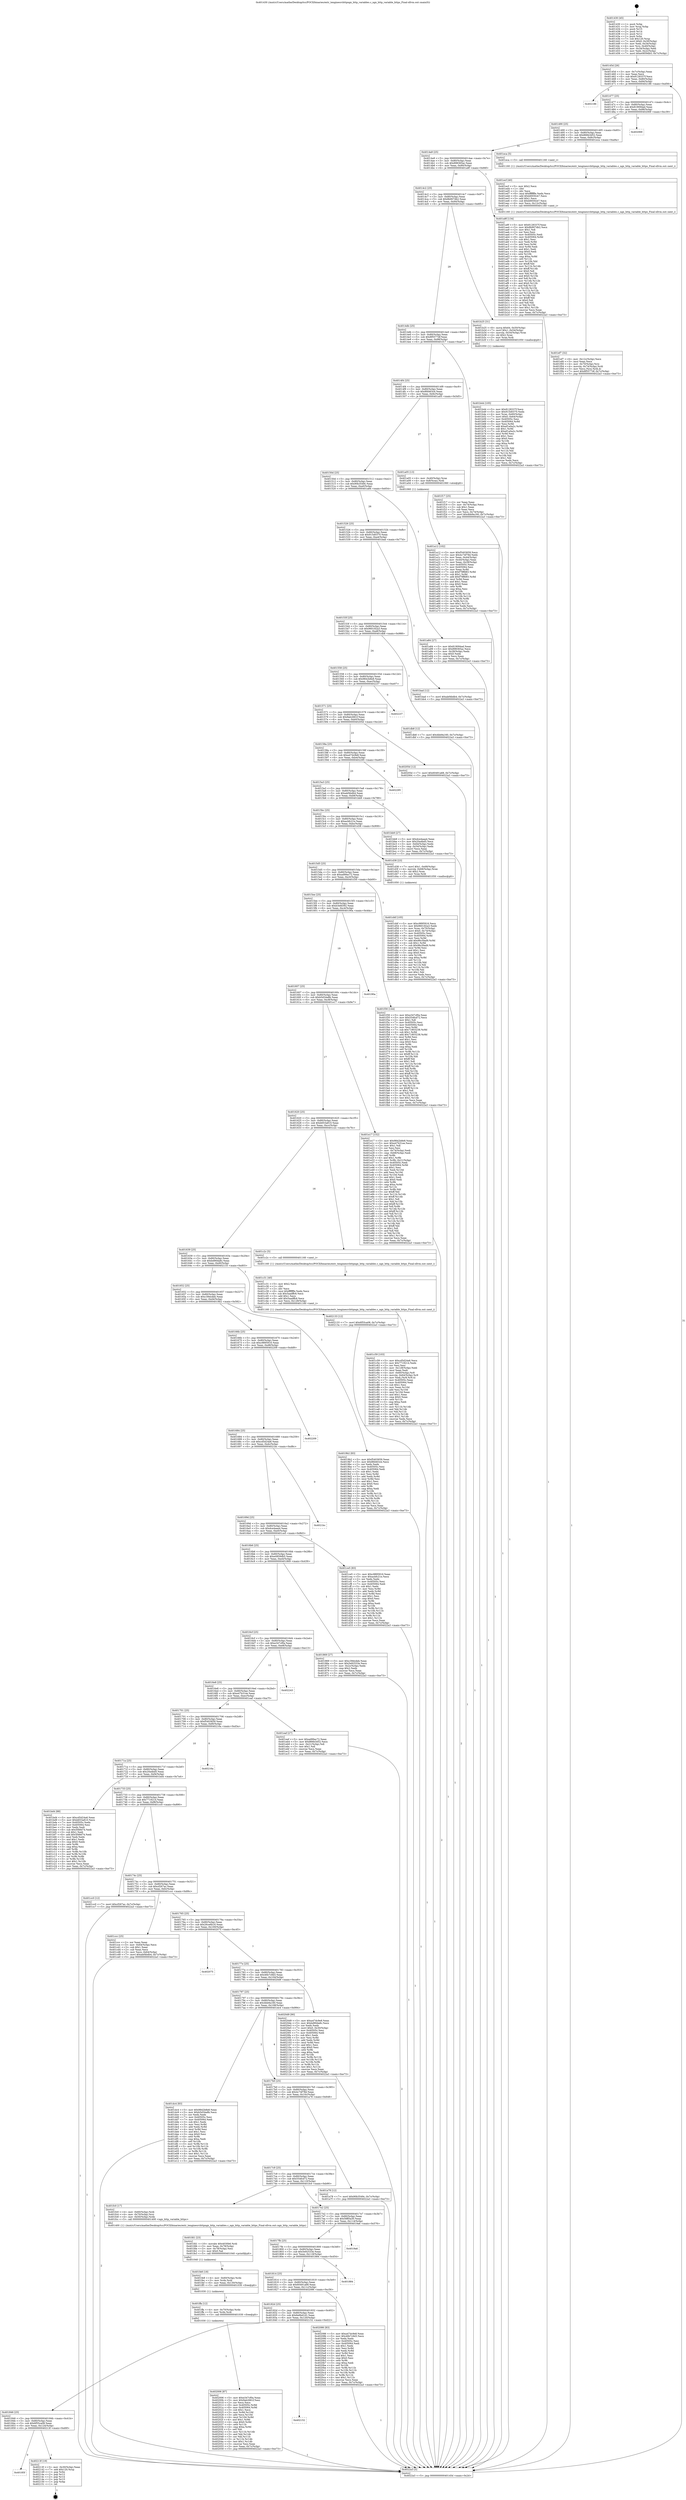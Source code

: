 digraph "0x401430" {
  label = "0x401430 (/mnt/c/Users/mathe/Desktop/tcc/POCII/binaries/extr_tenginesrchttpngx_http_variables.c_ngx_http_variable_https_Final-ollvm.out::main(0))"
  labelloc = "t"
  node[shape=record]

  Entry [label="",width=0.3,height=0.3,shape=circle,fillcolor=black,style=filled]
  "0x40145d" [label="{
     0x40145d [26]\l
     | [instrs]\l
     &nbsp;&nbsp;0x40145d \<+3\>: mov -0x7c(%rbp),%eax\l
     &nbsp;&nbsp;0x401460 \<+2\>: mov %eax,%ecx\l
     &nbsp;&nbsp;0x401462 \<+6\>: sub $0x8128337f,%ecx\l
     &nbsp;&nbsp;0x401468 \<+3\>: mov %eax,-0x80(%rbp)\l
     &nbsp;&nbsp;0x40146b \<+6\>: mov %ecx,-0x84(%rbp)\l
     &nbsp;&nbsp;0x401471 \<+6\>: je 0000000000402186 \<main+0xd56\>\l
  }"]
  "0x402186" [label="{
     0x402186\l
  }", style=dashed]
  "0x401477" [label="{
     0x401477 [25]\l
     | [instrs]\l
     &nbsp;&nbsp;0x401477 \<+5\>: jmp 000000000040147c \<main+0x4c\>\l
     &nbsp;&nbsp;0x40147c \<+3\>: mov -0x80(%rbp),%eax\l
     &nbsp;&nbsp;0x40147f \<+5\>: sub $0x819094ad,%eax\l
     &nbsp;&nbsp;0x401484 \<+6\>: mov %eax,-0x88(%rbp)\l
     &nbsp;&nbsp;0x40148a \<+6\>: je 0000000000402069 \<main+0xc39\>\l
  }"]
  Exit [label="",width=0.3,height=0.3,shape=circle,fillcolor=black,style=filled,peripheries=2]
  "0x402069" [label="{
     0x402069\l
  }", style=dashed]
  "0x401490" [label="{
     0x401490 [25]\l
     | [instrs]\l
     &nbsp;&nbsp;0x401490 \<+5\>: jmp 0000000000401495 \<main+0x65\>\l
     &nbsp;&nbsp;0x401495 \<+3\>: mov -0x80(%rbp),%eax\l
     &nbsp;&nbsp;0x401498 \<+5\>: sub $0x866b3d52,%eax\l
     &nbsp;&nbsp;0x40149d \<+6\>: mov %eax,-0x8c(%rbp)\l
     &nbsp;&nbsp;0x4014a3 \<+6\>: je 0000000000401eca \<main+0xa9a\>\l
  }"]
  "0x40185f" [label="{
     0x40185f\l
  }", style=dashed]
  "0x401eca" [label="{
     0x401eca [5]\l
     | [instrs]\l
     &nbsp;&nbsp;0x401eca \<+5\>: call 0000000000401160 \<next_i\>\l
     | [calls]\l
     &nbsp;&nbsp;0x401160 \{1\} (/mnt/c/Users/mathe/Desktop/tcc/POCII/binaries/extr_tenginesrchttpngx_http_variables.c_ngx_http_variable_https_Final-ollvm.out::next_i)\l
  }"]
  "0x4014a9" [label="{
     0x4014a9 [25]\l
     | [instrs]\l
     &nbsp;&nbsp;0x4014a9 \<+5\>: jmp 00000000004014ae \<main+0x7e\>\l
     &nbsp;&nbsp;0x4014ae \<+3\>: mov -0x80(%rbp),%eax\l
     &nbsp;&nbsp;0x4014b1 \<+5\>: sub $0x898365ac,%eax\l
     &nbsp;&nbsp;0x4014b6 \<+6\>: mov %eax,-0x90(%rbp)\l
     &nbsp;&nbsp;0x4014bc \<+6\>: je 0000000000401a9f \<main+0x66f\>\l
  }"]
  "0x40213f" [label="{
     0x40213f [19]\l
     | [instrs]\l
     &nbsp;&nbsp;0x40213f \<+3\>: mov -0x30(%rbp),%eax\l
     &nbsp;&nbsp;0x402142 \<+7\>: add $0x120,%rsp\l
     &nbsp;&nbsp;0x402149 \<+1\>: pop %rbx\l
     &nbsp;&nbsp;0x40214a \<+2\>: pop %r12\l
     &nbsp;&nbsp;0x40214c \<+2\>: pop %r14\l
     &nbsp;&nbsp;0x40214e \<+2\>: pop %r15\l
     &nbsp;&nbsp;0x402150 \<+1\>: pop %rbp\l
     &nbsp;&nbsp;0x402151 \<+1\>: ret\l
  }"]
  "0x401a9f" [label="{
     0x401a9f [134]\l
     | [instrs]\l
     &nbsp;&nbsp;0x401a9f \<+5\>: mov $0x8128337f,%eax\l
     &nbsp;&nbsp;0x401aa4 \<+5\>: mov $0x8b907db2,%ecx\l
     &nbsp;&nbsp;0x401aa9 \<+2\>: mov $0x1,%dl\l
     &nbsp;&nbsp;0x401aab \<+2\>: xor %esi,%esi\l
     &nbsp;&nbsp;0x401aad \<+7\>: mov 0x40505c,%edi\l
     &nbsp;&nbsp;0x401ab4 \<+8\>: mov 0x405064,%r8d\l
     &nbsp;&nbsp;0x401abc \<+3\>: sub $0x1,%esi\l
     &nbsp;&nbsp;0x401abf \<+3\>: mov %edi,%r9d\l
     &nbsp;&nbsp;0x401ac2 \<+3\>: add %esi,%r9d\l
     &nbsp;&nbsp;0x401ac5 \<+4\>: imul %r9d,%edi\l
     &nbsp;&nbsp;0x401ac9 \<+3\>: and $0x1,%edi\l
     &nbsp;&nbsp;0x401acc \<+3\>: cmp $0x0,%edi\l
     &nbsp;&nbsp;0x401acf \<+4\>: sete %r10b\l
     &nbsp;&nbsp;0x401ad3 \<+4\>: cmp $0xa,%r8d\l
     &nbsp;&nbsp;0x401ad7 \<+4\>: setl %r11b\l
     &nbsp;&nbsp;0x401adb \<+3\>: mov %r10b,%bl\l
     &nbsp;&nbsp;0x401ade \<+3\>: xor $0xff,%bl\l
     &nbsp;&nbsp;0x401ae1 \<+3\>: mov %r11b,%r14b\l
     &nbsp;&nbsp;0x401ae4 \<+4\>: xor $0xff,%r14b\l
     &nbsp;&nbsp;0x401ae8 \<+3\>: xor $0x0,%dl\l
     &nbsp;&nbsp;0x401aeb \<+3\>: mov %bl,%r15b\l
     &nbsp;&nbsp;0x401aee \<+4\>: and $0x0,%r15b\l
     &nbsp;&nbsp;0x401af2 \<+3\>: and %dl,%r10b\l
     &nbsp;&nbsp;0x401af5 \<+3\>: mov %r14b,%r12b\l
     &nbsp;&nbsp;0x401af8 \<+4\>: and $0x0,%r12b\l
     &nbsp;&nbsp;0x401afc \<+3\>: and %dl,%r11b\l
     &nbsp;&nbsp;0x401aff \<+3\>: or %r10b,%r15b\l
     &nbsp;&nbsp;0x401b02 \<+3\>: or %r11b,%r12b\l
     &nbsp;&nbsp;0x401b05 \<+3\>: xor %r12b,%r15b\l
     &nbsp;&nbsp;0x401b08 \<+3\>: or %r14b,%bl\l
     &nbsp;&nbsp;0x401b0b \<+3\>: xor $0xff,%bl\l
     &nbsp;&nbsp;0x401b0e \<+3\>: or $0x0,%dl\l
     &nbsp;&nbsp;0x401b11 \<+2\>: and %dl,%bl\l
     &nbsp;&nbsp;0x401b13 \<+3\>: or %bl,%r15b\l
     &nbsp;&nbsp;0x401b16 \<+4\>: test $0x1,%r15b\l
     &nbsp;&nbsp;0x401b1a \<+3\>: cmovne %ecx,%eax\l
     &nbsp;&nbsp;0x401b1d \<+3\>: mov %eax,-0x7c(%rbp)\l
     &nbsp;&nbsp;0x401b20 \<+5\>: jmp 00000000004022a3 \<main+0xe73\>\l
  }"]
  "0x4014c2" [label="{
     0x4014c2 [25]\l
     | [instrs]\l
     &nbsp;&nbsp;0x4014c2 \<+5\>: jmp 00000000004014c7 \<main+0x97\>\l
     &nbsp;&nbsp;0x4014c7 \<+3\>: mov -0x80(%rbp),%eax\l
     &nbsp;&nbsp;0x4014ca \<+5\>: sub $0x8b907db2,%eax\l
     &nbsp;&nbsp;0x4014cf \<+6\>: mov %eax,-0x94(%rbp)\l
     &nbsp;&nbsp;0x4014d5 \<+6\>: je 0000000000401b25 \<main+0x6f5\>\l
  }"]
  "0x401846" [label="{
     0x401846 [25]\l
     | [instrs]\l
     &nbsp;&nbsp;0x401846 \<+5\>: jmp 000000000040184b \<main+0x41b\>\l
     &nbsp;&nbsp;0x40184b \<+3\>: mov -0x80(%rbp),%eax\l
     &nbsp;&nbsp;0x40184e \<+5\>: sub $0x6f55ca08,%eax\l
     &nbsp;&nbsp;0x401853 \<+6\>: mov %eax,-0x124(%rbp)\l
     &nbsp;&nbsp;0x401859 \<+6\>: je 000000000040213f \<main+0xd0f\>\l
  }"]
  "0x401b25" [label="{
     0x401b25 [31]\l
     | [instrs]\l
     &nbsp;&nbsp;0x401b25 \<+8\>: movq $0x64,-0x50(%rbp)\l
     &nbsp;&nbsp;0x401b2d \<+7\>: movl $0x1,-0x54(%rbp)\l
     &nbsp;&nbsp;0x401b34 \<+4\>: movslq -0x54(%rbp),%rax\l
     &nbsp;&nbsp;0x401b38 \<+4\>: shl $0x2,%rax\l
     &nbsp;&nbsp;0x401b3c \<+3\>: mov %rax,%rdi\l
     &nbsp;&nbsp;0x401b3f \<+5\>: call 0000000000401050 \<malloc@plt\>\l
     | [calls]\l
     &nbsp;&nbsp;0x401050 \{1\} (unknown)\l
  }"]
  "0x4014db" [label="{
     0x4014db [25]\l
     | [instrs]\l
     &nbsp;&nbsp;0x4014db \<+5\>: jmp 00000000004014e0 \<main+0xb0\>\l
     &nbsp;&nbsp;0x4014e0 \<+3\>: mov -0x80(%rbp),%eax\l
     &nbsp;&nbsp;0x4014e3 \<+5\>: sub $0x8f5577df,%eax\l
     &nbsp;&nbsp;0x4014e8 \<+6\>: mov %eax,-0x98(%rbp)\l
     &nbsp;&nbsp;0x4014ee \<+6\>: je 0000000000401f17 \<main+0xae7\>\l
  }"]
  "0x402152" [label="{
     0x402152\l
  }", style=dashed]
  "0x401f17" [label="{
     0x401f17 [25]\l
     | [instrs]\l
     &nbsp;&nbsp;0x401f17 \<+2\>: xor %eax,%eax\l
     &nbsp;&nbsp;0x401f19 \<+3\>: mov -0x74(%rbp),%ecx\l
     &nbsp;&nbsp;0x401f1c \<+3\>: sub $0x1,%eax\l
     &nbsp;&nbsp;0x401f1f \<+2\>: sub %eax,%ecx\l
     &nbsp;&nbsp;0x401f21 \<+3\>: mov %ecx,-0x74(%rbp)\l
     &nbsp;&nbsp;0x401f24 \<+7\>: movl $0x4bb9a160,-0x7c(%rbp)\l
     &nbsp;&nbsp;0x401f2b \<+5\>: jmp 00000000004022a3 \<main+0xe73\>\l
  }"]
  "0x4014f4" [label="{
     0x4014f4 [25]\l
     | [instrs]\l
     &nbsp;&nbsp;0x4014f4 \<+5\>: jmp 00000000004014f9 \<main+0xc9\>\l
     &nbsp;&nbsp;0x4014f9 \<+3\>: mov -0x80(%rbp),%eax\l
     &nbsp;&nbsp;0x4014fc \<+5\>: sub $0x8fd463cb,%eax\l
     &nbsp;&nbsp;0x401501 \<+6\>: mov %eax,-0x9c(%rbp)\l
     &nbsp;&nbsp;0x401507 \<+6\>: je 0000000000401a05 \<main+0x5d5\>\l
  }"]
  "0x40182d" [label="{
     0x40182d [25]\l
     | [instrs]\l
     &nbsp;&nbsp;0x40182d \<+5\>: jmp 0000000000401832 \<main+0x402\>\l
     &nbsp;&nbsp;0x401832 \<+3\>: mov -0x80(%rbp),%eax\l
     &nbsp;&nbsp;0x401835 \<+5\>: sub $0x6e6bd1d1,%eax\l
     &nbsp;&nbsp;0x40183a \<+6\>: mov %eax,-0x120(%rbp)\l
     &nbsp;&nbsp;0x401840 \<+6\>: je 0000000000402152 \<main+0xd22\>\l
  }"]
  "0x401a05" [label="{
     0x401a05 [13]\l
     | [instrs]\l
     &nbsp;&nbsp;0x401a05 \<+4\>: mov -0x40(%rbp),%rax\l
     &nbsp;&nbsp;0x401a09 \<+4\>: mov 0x8(%rax),%rdi\l
     &nbsp;&nbsp;0x401a0d \<+5\>: call 0000000000401060 \<atoi@plt\>\l
     | [calls]\l
     &nbsp;&nbsp;0x401060 \{1\} (unknown)\l
  }"]
  "0x40150d" [label="{
     0x40150d [25]\l
     | [instrs]\l
     &nbsp;&nbsp;0x40150d \<+5\>: jmp 0000000000401512 \<main+0xe2\>\l
     &nbsp;&nbsp;0x401512 \<+3\>: mov -0x80(%rbp),%eax\l
     &nbsp;&nbsp;0x401515 \<+5\>: sub $0x90b3549c,%eax\l
     &nbsp;&nbsp;0x40151a \<+6\>: mov %eax,-0xa0(%rbp)\l
     &nbsp;&nbsp;0x401520 \<+6\>: je 0000000000401a84 \<main+0x654\>\l
  }"]
  "0x402086" [label="{
     0x402086 [83]\l
     | [instrs]\l
     &nbsp;&nbsp;0x402086 \<+5\>: mov $0xa47dc9e8,%eax\l
     &nbsp;&nbsp;0x40208b \<+5\>: mov $0x46b7c9d3,%ecx\l
     &nbsp;&nbsp;0x402090 \<+2\>: xor %edx,%edx\l
     &nbsp;&nbsp;0x402092 \<+7\>: mov 0x40505c,%esi\l
     &nbsp;&nbsp;0x402099 \<+7\>: mov 0x405064,%edi\l
     &nbsp;&nbsp;0x4020a0 \<+3\>: sub $0x1,%edx\l
     &nbsp;&nbsp;0x4020a3 \<+3\>: mov %esi,%r8d\l
     &nbsp;&nbsp;0x4020a6 \<+3\>: add %edx,%r8d\l
     &nbsp;&nbsp;0x4020a9 \<+4\>: imul %r8d,%esi\l
     &nbsp;&nbsp;0x4020ad \<+3\>: and $0x1,%esi\l
     &nbsp;&nbsp;0x4020b0 \<+3\>: cmp $0x0,%esi\l
     &nbsp;&nbsp;0x4020b3 \<+4\>: sete %r9b\l
     &nbsp;&nbsp;0x4020b7 \<+3\>: cmp $0xa,%edi\l
     &nbsp;&nbsp;0x4020ba \<+4\>: setl %r10b\l
     &nbsp;&nbsp;0x4020be \<+3\>: mov %r9b,%r11b\l
     &nbsp;&nbsp;0x4020c1 \<+3\>: and %r10b,%r11b\l
     &nbsp;&nbsp;0x4020c4 \<+3\>: xor %r10b,%r9b\l
     &nbsp;&nbsp;0x4020c7 \<+3\>: or %r9b,%r11b\l
     &nbsp;&nbsp;0x4020ca \<+4\>: test $0x1,%r11b\l
     &nbsp;&nbsp;0x4020ce \<+3\>: cmovne %ecx,%eax\l
     &nbsp;&nbsp;0x4020d1 \<+3\>: mov %eax,-0x7c(%rbp)\l
     &nbsp;&nbsp;0x4020d4 \<+5\>: jmp 00000000004022a3 \<main+0xe73\>\l
  }"]
  "0x401a84" [label="{
     0x401a84 [27]\l
     | [instrs]\l
     &nbsp;&nbsp;0x401a84 \<+5\>: mov $0x819094ad,%eax\l
     &nbsp;&nbsp;0x401a89 \<+5\>: mov $0x898365ac,%ecx\l
     &nbsp;&nbsp;0x401a8e \<+3\>: mov -0x28(%rbp),%edx\l
     &nbsp;&nbsp;0x401a91 \<+3\>: cmp $0x0,%edx\l
     &nbsp;&nbsp;0x401a94 \<+3\>: cmove %ecx,%eax\l
     &nbsp;&nbsp;0x401a97 \<+3\>: mov %eax,-0x7c(%rbp)\l
     &nbsp;&nbsp;0x401a9a \<+5\>: jmp 00000000004022a3 \<main+0xe73\>\l
  }"]
  "0x401526" [label="{
     0x401526 [25]\l
     | [instrs]\l
     &nbsp;&nbsp;0x401526 \<+5\>: jmp 000000000040152b \<main+0xfb\>\l
     &nbsp;&nbsp;0x40152b \<+3\>: mov -0x80(%rbp),%eax\l
     &nbsp;&nbsp;0x40152e \<+5\>: sub $0x915d0370,%eax\l
     &nbsp;&nbsp;0x401533 \<+6\>: mov %eax,-0xa4(%rbp)\l
     &nbsp;&nbsp;0x401539 \<+6\>: je 0000000000401bad \<main+0x77d\>\l
  }"]
  "0x401814" [label="{
     0x401814 [25]\l
     | [instrs]\l
     &nbsp;&nbsp;0x401814 \<+5\>: jmp 0000000000401819 \<main+0x3e9\>\l
     &nbsp;&nbsp;0x401819 \<+3\>: mov -0x80(%rbp),%eax\l
     &nbsp;&nbsp;0x40181c \<+5\>: sub $0x60491a68,%eax\l
     &nbsp;&nbsp;0x401821 \<+6\>: mov %eax,-0x11c(%rbp)\l
     &nbsp;&nbsp;0x401827 \<+6\>: je 0000000000402086 \<main+0xc56\>\l
  }"]
  "0x401bad" [label="{
     0x401bad [12]\l
     | [instrs]\l
     &nbsp;&nbsp;0x401bad \<+7\>: movl $0xabf4bdb4,-0x7c(%rbp)\l
     &nbsp;&nbsp;0x401bb4 \<+5\>: jmp 00000000004022a3 \<main+0xe73\>\l
  }"]
  "0x40153f" [label="{
     0x40153f [25]\l
     | [instrs]\l
     &nbsp;&nbsp;0x40153f \<+5\>: jmp 0000000000401544 \<main+0x114\>\l
     &nbsp;&nbsp;0x401544 \<+3\>: mov -0x80(%rbp),%eax\l
     &nbsp;&nbsp;0x401547 \<+5\>: sub $0x960182a3,%eax\l
     &nbsp;&nbsp;0x40154c \<+6\>: mov %eax,-0xa8(%rbp)\l
     &nbsp;&nbsp;0x401552 \<+6\>: je 0000000000401db8 \<main+0x988\>\l
  }"]
  "0x401884" [label="{
     0x401884\l
  }", style=dashed]
  "0x401db8" [label="{
     0x401db8 [12]\l
     | [instrs]\l
     &nbsp;&nbsp;0x401db8 \<+7\>: movl $0x4bb9a160,-0x7c(%rbp)\l
     &nbsp;&nbsp;0x401dbf \<+5\>: jmp 00000000004022a3 \<main+0xe73\>\l
  }"]
  "0x401558" [label="{
     0x401558 [25]\l
     | [instrs]\l
     &nbsp;&nbsp;0x401558 \<+5\>: jmp 000000000040155d \<main+0x12d\>\l
     &nbsp;&nbsp;0x40155d \<+3\>: mov -0x80(%rbp),%eax\l
     &nbsp;&nbsp;0x401560 \<+5\>: sub $0x9842b8e8,%eax\l
     &nbsp;&nbsp;0x401565 \<+6\>: mov %eax,-0xac(%rbp)\l
     &nbsp;&nbsp;0x40156b \<+6\>: je 0000000000402237 \<main+0xe07\>\l
  }"]
  "0x4017fb" [label="{
     0x4017fb [25]\l
     | [instrs]\l
     &nbsp;&nbsp;0x4017fb \<+5\>: jmp 0000000000401800 \<main+0x3d0\>\l
     &nbsp;&nbsp;0x401800 \<+3\>: mov -0x80(%rbp),%eax\l
     &nbsp;&nbsp;0x401803 \<+5\>: sub $0x5e92533e,%eax\l
     &nbsp;&nbsp;0x401808 \<+6\>: mov %eax,-0x118(%rbp)\l
     &nbsp;&nbsp;0x40180e \<+6\>: je 0000000000401884 \<main+0x454\>\l
  }"]
  "0x402237" [label="{
     0x402237\l
  }", style=dashed]
  "0x401571" [label="{
     0x401571 [25]\l
     | [instrs]\l
     &nbsp;&nbsp;0x401571 \<+5\>: jmp 0000000000401576 \<main+0x146\>\l
     &nbsp;&nbsp;0x401576 \<+3\>: mov -0x80(%rbp),%eax\l
     &nbsp;&nbsp;0x401579 \<+5\>: sub $0x9ab2661f,%eax\l
     &nbsp;&nbsp;0x40157e \<+6\>: mov %eax,-0xb0(%rbp)\l
     &nbsp;&nbsp;0x401584 \<+6\>: je 000000000040205d \<main+0xc2d\>\l
  }"]
  "0x4019a6" [label="{
     0x4019a6\l
  }", style=dashed]
  "0x40205d" [label="{
     0x40205d [12]\l
     | [instrs]\l
     &nbsp;&nbsp;0x40205d \<+7\>: movl $0x60491a68,-0x7c(%rbp)\l
     &nbsp;&nbsp;0x402064 \<+5\>: jmp 00000000004022a3 \<main+0xe73\>\l
  }"]
  "0x40158a" [label="{
     0x40158a [25]\l
     | [instrs]\l
     &nbsp;&nbsp;0x40158a \<+5\>: jmp 000000000040158f \<main+0x15f\>\l
     &nbsp;&nbsp;0x40158f \<+3\>: mov -0x80(%rbp),%eax\l
     &nbsp;&nbsp;0x401592 \<+5\>: sub $0xa47dc9e8,%eax\l
     &nbsp;&nbsp;0x401597 \<+6\>: mov %eax,-0xb4(%rbp)\l
     &nbsp;&nbsp;0x40159d \<+6\>: je 0000000000402295 \<main+0xe65\>\l
  }"]
  "0x402006" [label="{
     0x402006 [87]\l
     | [instrs]\l
     &nbsp;&nbsp;0x402006 \<+5\>: mov $0xe347cf0a,%eax\l
     &nbsp;&nbsp;0x40200b \<+5\>: mov $0x9ab2661f,%esi\l
     &nbsp;&nbsp;0x402010 \<+2\>: xor %ecx,%ecx\l
     &nbsp;&nbsp;0x402012 \<+8\>: mov 0x40505c,%r8d\l
     &nbsp;&nbsp;0x40201a \<+8\>: mov 0x405064,%r9d\l
     &nbsp;&nbsp;0x402022 \<+3\>: sub $0x1,%ecx\l
     &nbsp;&nbsp;0x402025 \<+3\>: mov %r8d,%r10d\l
     &nbsp;&nbsp;0x402028 \<+3\>: add %ecx,%r10d\l
     &nbsp;&nbsp;0x40202b \<+4\>: imul %r10d,%r8d\l
     &nbsp;&nbsp;0x40202f \<+4\>: and $0x1,%r8d\l
     &nbsp;&nbsp;0x402033 \<+4\>: cmp $0x0,%r8d\l
     &nbsp;&nbsp;0x402037 \<+4\>: sete %r11b\l
     &nbsp;&nbsp;0x40203b \<+4\>: cmp $0xa,%r9d\l
     &nbsp;&nbsp;0x40203f \<+3\>: setl %bl\l
     &nbsp;&nbsp;0x402042 \<+3\>: mov %r11b,%r14b\l
     &nbsp;&nbsp;0x402045 \<+3\>: and %bl,%r14b\l
     &nbsp;&nbsp;0x402048 \<+3\>: xor %bl,%r11b\l
     &nbsp;&nbsp;0x40204b \<+3\>: or %r11b,%r14b\l
     &nbsp;&nbsp;0x40204e \<+4\>: test $0x1,%r14b\l
     &nbsp;&nbsp;0x402052 \<+3\>: cmovne %esi,%eax\l
     &nbsp;&nbsp;0x402055 \<+3\>: mov %eax,-0x7c(%rbp)\l
     &nbsp;&nbsp;0x402058 \<+5\>: jmp 00000000004022a3 \<main+0xe73\>\l
  }"]
  "0x402295" [label="{
     0x402295\l
  }", style=dashed]
  "0x4015a3" [label="{
     0x4015a3 [25]\l
     | [instrs]\l
     &nbsp;&nbsp;0x4015a3 \<+5\>: jmp 00000000004015a8 \<main+0x178\>\l
     &nbsp;&nbsp;0x4015a8 \<+3\>: mov -0x80(%rbp),%eax\l
     &nbsp;&nbsp;0x4015ab \<+5\>: sub $0xabf4bdb4,%eax\l
     &nbsp;&nbsp;0x4015b0 \<+6\>: mov %eax,-0xb8(%rbp)\l
     &nbsp;&nbsp;0x4015b6 \<+6\>: je 0000000000401bb9 \<main+0x789\>\l
  }"]
  "0x401ffa" [label="{
     0x401ffa [12]\l
     | [instrs]\l
     &nbsp;&nbsp;0x401ffa \<+4\>: mov -0x70(%rbp),%rdx\l
     &nbsp;&nbsp;0x401ffe \<+3\>: mov %rdx,%rdi\l
     &nbsp;&nbsp;0x402001 \<+5\>: call 0000000000401030 \<free@plt\>\l
     | [calls]\l
     &nbsp;&nbsp;0x401030 \{1\} (unknown)\l
  }"]
  "0x401bb9" [label="{
     0x401bb9 [27]\l
     | [instrs]\l
     &nbsp;&nbsp;0x401bb9 \<+5\>: mov $0xdce4aaa4,%eax\l
     &nbsp;&nbsp;0x401bbe \<+5\>: mov $0x20a4bd5,%ecx\l
     &nbsp;&nbsp;0x401bc3 \<+3\>: mov -0x64(%rbp),%edx\l
     &nbsp;&nbsp;0x401bc6 \<+3\>: cmp -0x54(%rbp),%edx\l
     &nbsp;&nbsp;0x401bc9 \<+3\>: cmovl %ecx,%eax\l
     &nbsp;&nbsp;0x401bcc \<+3\>: mov %eax,-0x7c(%rbp)\l
     &nbsp;&nbsp;0x401bcf \<+5\>: jmp 00000000004022a3 \<main+0xe73\>\l
  }"]
  "0x4015bc" [label="{
     0x4015bc [25]\l
     | [instrs]\l
     &nbsp;&nbsp;0x4015bc \<+5\>: jmp 00000000004015c1 \<main+0x191\>\l
     &nbsp;&nbsp;0x4015c1 \<+3\>: mov -0x80(%rbp),%eax\l
     &nbsp;&nbsp;0x4015c4 \<+5\>: sub $0xacbfc21e,%eax\l
     &nbsp;&nbsp;0x4015c9 \<+6\>: mov %eax,-0xbc(%rbp)\l
     &nbsp;&nbsp;0x4015cf \<+6\>: je 0000000000401d38 \<main+0x908\>\l
  }"]
  "0x401fe8" [label="{
     0x401fe8 [18]\l
     | [instrs]\l
     &nbsp;&nbsp;0x401fe8 \<+4\>: mov -0x60(%rbp),%rdx\l
     &nbsp;&nbsp;0x401fec \<+3\>: mov %rdx,%rdi\l
     &nbsp;&nbsp;0x401fef \<+6\>: mov %eax,-0x130(%rbp)\l
     &nbsp;&nbsp;0x401ff5 \<+5\>: call 0000000000401030 \<free@plt\>\l
     | [calls]\l
     &nbsp;&nbsp;0x401030 \{1\} (unknown)\l
  }"]
  "0x401d38" [label="{
     0x401d38 [23]\l
     | [instrs]\l
     &nbsp;&nbsp;0x401d38 \<+7\>: movl $0x1,-0x68(%rbp)\l
     &nbsp;&nbsp;0x401d3f \<+4\>: movslq -0x68(%rbp),%rax\l
     &nbsp;&nbsp;0x401d43 \<+4\>: shl $0x2,%rax\l
     &nbsp;&nbsp;0x401d47 \<+3\>: mov %rax,%rdi\l
     &nbsp;&nbsp;0x401d4a \<+5\>: call 0000000000401050 \<malloc@plt\>\l
     | [calls]\l
     &nbsp;&nbsp;0x401050 \{1\} (unknown)\l
  }"]
  "0x4015d5" [label="{
     0x4015d5 [25]\l
     | [instrs]\l
     &nbsp;&nbsp;0x4015d5 \<+5\>: jmp 00000000004015da \<main+0x1aa\>\l
     &nbsp;&nbsp;0x4015da \<+3\>: mov -0x80(%rbp),%eax\l
     &nbsp;&nbsp;0x4015dd \<+5\>: sub $0xad99ac72,%eax\l
     &nbsp;&nbsp;0x4015e2 \<+6\>: mov %eax,-0xc0(%rbp)\l
     &nbsp;&nbsp;0x4015e8 \<+6\>: je 0000000000401f30 \<main+0xb00\>\l
  }"]
  "0x401fd1" [label="{
     0x401fd1 [23]\l
     | [instrs]\l
     &nbsp;&nbsp;0x401fd1 \<+10\>: movabs $0x4030b6,%rdi\l
     &nbsp;&nbsp;0x401fdb \<+3\>: mov %eax,-0x78(%rbp)\l
     &nbsp;&nbsp;0x401fde \<+3\>: mov -0x78(%rbp),%esi\l
     &nbsp;&nbsp;0x401fe1 \<+2\>: mov $0x0,%al\l
     &nbsp;&nbsp;0x401fe3 \<+5\>: call 0000000000401040 \<printf@plt\>\l
     | [calls]\l
     &nbsp;&nbsp;0x401040 \{1\} (unknown)\l
  }"]
  "0x401f30" [label="{
     0x401f30 [144]\l
     | [instrs]\l
     &nbsp;&nbsp;0x401f30 \<+5\>: mov $0xe347cf0a,%eax\l
     &nbsp;&nbsp;0x401f35 \<+5\>: mov $0x554fcd72,%ecx\l
     &nbsp;&nbsp;0x401f3a \<+2\>: mov $0x1,%dl\l
     &nbsp;&nbsp;0x401f3c \<+7\>: mov 0x40505c,%esi\l
     &nbsp;&nbsp;0x401f43 \<+7\>: mov 0x405064,%edi\l
     &nbsp;&nbsp;0x401f4a \<+3\>: mov %esi,%r8d\l
     &nbsp;&nbsp;0x401f4d \<+7\>: sub $0x71803238,%r8d\l
     &nbsp;&nbsp;0x401f54 \<+4\>: sub $0x1,%r8d\l
     &nbsp;&nbsp;0x401f58 \<+7\>: add $0x71803238,%r8d\l
     &nbsp;&nbsp;0x401f5f \<+4\>: imul %r8d,%esi\l
     &nbsp;&nbsp;0x401f63 \<+3\>: and $0x1,%esi\l
     &nbsp;&nbsp;0x401f66 \<+3\>: cmp $0x0,%esi\l
     &nbsp;&nbsp;0x401f69 \<+4\>: sete %r9b\l
     &nbsp;&nbsp;0x401f6d \<+3\>: cmp $0xa,%edi\l
     &nbsp;&nbsp;0x401f70 \<+4\>: setl %r10b\l
     &nbsp;&nbsp;0x401f74 \<+3\>: mov %r9b,%r11b\l
     &nbsp;&nbsp;0x401f77 \<+4\>: xor $0xff,%r11b\l
     &nbsp;&nbsp;0x401f7b \<+3\>: mov %r10b,%bl\l
     &nbsp;&nbsp;0x401f7e \<+3\>: xor $0xff,%bl\l
     &nbsp;&nbsp;0x401f81 \<+3\>: xor $0x1,%dl\l
     &nbsp;&nbsp;0x401f84 \<+3\>: mov %r11b,%r14b\l
     &nbsp;&nbsp;0x401f87 \<+4\>: and $0xff,%r14b\l
     &nbsp;&nbsp;0x401f8b \<+3\>: and %dl,%r9b\l
     &nbsp;&nbsp;0x401f8e \<+3\>: mov %bl,%r15b\l
     &nbsp;&nbsp;0x401f91 \<+4\>: and $0xff,%r15b\l
     &nbsp;&nbsp;0x401f95 \<+3\>: and %dl,%r10b\l
     &nbsp;&nbsp;0x401f98 \<+3\>: or %r9b,%r14b\l
     &nbsp;&nbsp;0x401f9b \<+3\>: or %r10b,%r15b\l
     &nbsp;&nbsp;0x401f9e \<+3\>: xor %r15b,%r14b\l
     &nbsp;&nbsp;0x401fa1 \<+3\>: or %bl,%r11b\l
     &nbsp;&nbsp;0x401fa4 \<+4\>: xor $0xff,%r11b\l
     &nbsp;&nbsp;0x401fa8 \<+3\>: or $0x1,%dl\l
     &nbsp;&nbsp;0x401fab \<+3\>: and %dl,%r11b\l
     &nbsp;&nbsp;0x401fae \<+3\>: or %r11b,%r14b\l
     &nbsp;&nbsp;0x401fb1 \<+4\>: test $0x1,%r14b\l
     &nbsp;&nbsp;0x401fb5 \<+3\>: cmovne %ecx,%eax\l
     &nbsp;&nbsp;0x401fb8 \<+3\>: mov %eax,-0x7c(%rbp)\l
     &nbsp;&nbsp;0x401fbb \<+5\>: jmp 00000000004022a3 \<main+0xe73\>\l
  }"]
  "0x4015ee" [label="{
     0x4015ee [25]\l
     | [instrs]\l
     &nbsp;&nbsp;0x4015ee \<+5\>: jmp 00000000004015f3 \<main+0x1c3\>\l
     &nbsp;&nbsp;0x4015f3 \<+3\>: mov -0x80(%rbp),%eax\l
     &nbsp;&nbsp;0x4015f6 \<+5\>: sub $0xb3efd392,%eax\l
     &nbsp;&nbsp;0x4015fb \<+6\>: mov %eax,-0xc4(%rbp)\l
     &nbsp;&nbsp;0x401601 \<+6\>: je 000000000040190a \<main+0x4da\>\l
  }"]
  "0x4017e2" [label="{
     0x4017e2 [25]\l
     | [instrs]\l
     &nbsp;&nbsp;0x4017e2 \<+5\>: jmp 00000000004017e7 \<main+0x3b7\>\l
     &nbsp;&nbsp;0x4017e7 \<+3\>: mov -0x80(%rbp),%eax\l
     &nbsp;&nbsp;0x4017ea \<+5\>: sub $0x58ff3a30,%eax\l
     &nbsp;&nbsp;0x4017ef \<+6\>: mov %eax,-0x114(%rbp)\l
     &nbsp;&nbsp;0x4017f5 \<+6\>: je 00000000004019a6 \<main+0x576\>\l
  }"]
  "0x40190a" [label="{
     0x40190a\l
  }", style=dashed]
  "0x401607" [label="{
     0x401607 [25]\l
     | [instrs]\l
     &nbsp;&nbsp;0x401607 \<+5\>: jmp 000000000040160c \<main+0x1dc\>\l
     &nbsp;&nbsp;0x40160c \<+3\>: mov -0x80(%rbp),%eax\l
     &nbsp;&nbsp;0x40160f \<+5\>: sub $0xb5d34a8b,%eax\l
     &nbsp;&nbsp;0x401614 \<+6\>: mov %eax,-0xc8(%rbp)\l
     &nbsp;&nbsp;0x40161a \<+6\>: je 0000000000401e17 \<main+0x9e7\>\l
  }"]
  "0x401fc0" [label="{
     0x401fc0 [17]\l
     | [instrs]\l
     &nbsp;&nbsp;0x401fc0 \<+4\>: mov -0x60(%rbp),%rdi\l
     &nbsp;&nbsp;0x401fc4 \<+4\>: mov -0x70(%rbp),%rsi\l
     &nbsp;&nbsp;0x401fc8 \<+4\>: mov -0x50(%rbp),%rdx\l
     &nbsp;&nbsp;0x401fcc \<+5\>: call 0000000000401400 \<ngx_http_variable_https\>\l
     | [calls]\l
     &nbsp;&nbsp;0x401400 \{1\} (/mnt/c/Users/mathe/Desktop/tcc/POCII/binaries/extr_tenginesrchttpngx_http_variables.c_ngx_http_variable_https_Final-ollvm.out::ngx_http_variable_https)\l
  }"]
  "0x401e17" [label="{
     0x401e17 [152]\l
     | [instrs]\l
     &nbsp;&nbsp;0x401e17 \<+5\>: mov $0x9842b8e8,%eax\l
     &nbsp;&nbsp;0x401e1c \<+5\>: mov $0xe47b31ee,%ecx\l
     &nbsp;&nbsp;0x401e21 \<+2\>: mov $0x1,%dl\l
     &nbsp;&nbsp;0x401e23 \<+2\>: xor %esi,%esi\l
     &nbsp;&nbsp;0x401e25 \<+3\>: mov -0x74(%rbp),%edi\l
     &nbsp;&nbsp;0x401e28 \<+3\>: cmp -0x68(%rbp),%edi\l
     &nbsp;&nbsp;0x401e2b \<+4\>: setl %r8b\l
     &nbsp;&nbsp;0x401e2f \<+4\>: and $0x1,%r8b\l
     &nbsp;&nbsp;0x401e33 \<+4\>: mov %r8b,-0x21(%rbp)\l
     &nbsp;&nbsp;0x401e37 \<+7\>: mov 0x40505c,%edi\l
     &nbsp;&nbsp;0x401e3e \<+8\>: mov 0x405064,%r9d\l
     &nbsp;&nbsp;0x401e46 \<+3\>: sub $0x1,%esi\l
     &nbsp;&nbsp;0x401e49 \<+3\>: mov %edi,%r10d\l
     &nbsp;&nbsp;0x401e4c \<+3\>: add %esi,%r10d\l
     &nbsp;&nbsp;0x401e4f \<+4\>: imul %r10d,%edi\l
     &nbsp;&nbsp;0x401e53 \<+3\>: and $0x1,%edi\l
     &nbsp;&nbsp;0x401e56 \<+3\>: cmp $0x0,%edi\l
     &nbsp;&nbsp;0x401e59 \<+4\>: sete %r8b\l
     &nbsp;&nbsp;0x401e5d \<+4\>: cmp $0xa,%r9d\l
     &nbsp;&nbsp;0x401e61 \<+4\>: setl %r11b\l
     &nbsp;&nbsp;0x401e65 \<+3\>: mov %r8b,%bl\l
     &nbsp;&nbsp;0x401e68 \<+3\>: xor $0xff,%bl\l
     &nbsp;&nbsp;0x401e6b \<+3\>: mov %r11b,%r14b\l
     &nbsp;&nbsp;0x401e6e \<+4\>: xor $0xff,%r14b\l
     &nbsp;&nbsp;0x401e72 \<+3\>: xor $0x1,%dl\l
     &nbsp;&nbsp;0x401e75 \<+3\>: mov %bl,%r15b\l
     &nbsp;&nbsp;0x401e78 \<+4\>: and $0xff,%r15b\l
     &nbsp;&nbsp;0x401e7c \<+3\>: and %dl,%r8b\l
     &nbsp;&nbsp;0x401e7f \<+3\>: mov %r14b,%r12b\l
     &nbsp;&nbsp;0x401e82 \<+4\>: and $0xff,%r12b\l
     &nbsp;&nbsp;0x401e86 \<+3\>: and %dl,%r11b\l
     &nbsp;&nbsp;0x401e89 \<+3\>: or %r8b,%r15b\l
     &nbsp;&nbsp;0x401e8c \<+3\>: or %r11b,%r12b\l
     &nbsp;&nbsp;0x401e8f \<+3\>: xor %r12b,%r15b\l
     &nbsp;&nbsp;0x401e92 \<+3\>: or %r14b,%bl\l
     &nbsp;&nbsp;0x401e95 \<+3\>: xor $0xff,%bl\l
     &nbsp;&nbsp;0x401e98 \<+3\>: or $0x1,%dl\l
     &nbsp;&nbsp;0x401e9b \<+2\>: and %dl,%bl\l
     &nbsp;&nbsp;0x401e9d \<+3\>: or %bl,%r15b\l
     &nbsp;&nbsp;0x401ea0 \<+4\>: test $0x1,%r15b\l
     &nbsp;&nbsp;0x401ea4 \<+3\>: cmovne %ecx,%eax\l
     &nbsp;&nbsp;0x401ea7 \<+3\>: mov %eax,-0x7c(%rbp)\l
     &nbsp;&nbsp;0x401eaa \<+5\>: jmp 00000000004022a3 \<main+0xe73\>\l
  }"]
  "0x401620" [label="{
     0x401620 [25]\l
     | [instrs]\l
     &nbsp;&nbsp;0x401620 \<+5\>: jmp 0000000000401625 \<main+0x1f5\>\l
     &nbsp;&nbsp;0x401625 \<+3\>: mov -0x80(%rbp),%eax\l
     &nbsp;&nbsp;0x401628 \<+5\>: sub $0xb653a810,%eax\l
     &nbsp;&nbsp;0x40162d \<+6\>: mov %eax,-0xcc(%rbp)\l
     &nbsp;&nbsp;0x401633 \<+6\>: je 0000000000401c2c \<main+0x7fc\>\l
  }"]
  "0x401ef7" [label="{
     0x401ef7 [32]\l
     | [instrs]\l
     &nbsp;&nbsp;0x401ef7 \<+6\>: mov -0x12c(%rbp),%ecx\l
     &nbsp;&nbsp;0x401efd \<+3\>: imul %eax,%ecx\l
     &nbsp;&nbsp;0x401f00 \<+4\>: mov -0x70(%rbp),%rsi\l
     &nbsp;&nbsp;0x401f04 \<+4\>: movslq -0x74(%rbp),%rdi\l
     &nbsp;&nbsp;0x401f08 \<+3\>: mov %ecx,(%rsi,%rdi,4)\l
     &nbsp;&nbsp;0x401f0b \<+7\>: movl $0x8f5577df,-0x7c(%rbp)\l
     &nbsp;&nbsp;0x401f12 \<+5\>: jmp 00000000004022a3 \<main+0xe73\>\l
  }"]
  "0x401c2c" [label="{
     0x401c2c [5]\l
     | [instrs]\l
     &nbsp;&nbsp;0x401c2c \<+5\>: call 0000000000401160 \<next_i\>\l
     | [calls]\l
     &nbsp;&nbsp;0x401160 \{1\} (/mnt/c/Users/mathe/Desktop/tcc/POCII/binaries/extr_tenginesrchttpngx_http_variables.c_ngx_http_variable_https_Final-ollvm.out::next_i)\l
  }"]
  "0x401639" [label="{
     0x401639 [25]\l
     | [instrs]\l
     &nbsp;&nbsp;0x401639 \<+5\>: jmp 000000000040163e \<main+0x20e\>\l
     &nbsp;&nbsp;0x40163e \<+3\>: mov -0x80(%rbp),%eax\l
     &nbsp;&nbsp;0x401641 \<+5\>: sub $0xbd90da8c,%eax\l
     &nbsp;&nbsp;0x401646 \<+6\>: mov %eax,-0xd0(%rbp)\l
     &nbsp;&nbsp;0x40164c \<+6\>: je 0000000000402133 \<main+0xd03\>\l
  }"]
  "0x401ecf" [label="{
     0x401ecf [40]\l
     | [instrs]\l
     &nbsp;&nbsp;0x401ecf \<+5\>: mov $0x2,%ecx\l
     &nbsp;&nbsp;0x401ed4 \<+1\>: cltd\l
     &nbsp;&nbsp;0x401ed5 \<+2\>: idiv %ecx\l
     &nbsp;&nbsp;0x401ed7 \<+6\>: imul $0xfffffffe,%edx,%ecx\l
     &nbsp;&nbsp;0x401edd \<+6\>: add $0xb6930cb7,%ecx\l
     &nbsp;&nbsp;0x401ee3 \<+3\>: add $0x1,%ecx\l
     &nbsp;&nbsp;0x401ee6 \<+6\>: sub $0xb6930cb7,%ecx\l
     &nbsp;&nbsp;0x401eec \<+6\>: mov %ecx,-0x12c(%rbp)\l
     &nbsp;&nbsp;0x401ef2 \<+5\>: call 0000000000401160 \<next_i\>\l
     | [calls]\l
     &nbsp;&nbsp;0x401160 \{1\} (/mnt/c/Users/mathe/Desktop/tcc/POCII/binaries/extr_tenginesrchttpngx_http_variables.c_ngx_http_variable_https_Final-ollvm.out::next_i)\l
  }"]
  "0x402133" [label="{
     0x402133 [12]\l
     | [instrs]\l
     &nbsp;&nbsp;0x402133 \<+7\>: movl $0x6f55ca08,-0x7c(%rbp)\l
     &nbsp;&nbsp;0x40213a \<+5\>: jmp 00000000004022a3 \<main+0xe73\>\l
  }"]
  "0x401652" [label="{
     0x401652 [25]\l
     | [instrs]\l
     &nbsp;&nbsp;0x401652 \<+5\>: jmp 0000000000401657 \<main+0x227\>\l
     &nbsp;&nbsp;0x401657 \<+3\>: mov -0x80(%rbp),%eax\l
     &nbsp;&nbsp;0x40165a \<+5\>: sub $0xc39dcdeb,%eax\l
     &nbsp;&nbsp;0x40165f \<+6\>: mov %eax,-0xd4(%rbp)\l
     &nbsp;&nbsp;0x401665 \<+6\>: je 00000000004019b2 \<main+0x582\>\l
  }"]
  "0x401d4f" [label="{
     0x401d4f [105]\l
     | [instrs]\l
     &nbsp;&nbsp;0x401d4f \<+5\>: mov $0xc9895916,%ecx\l
     &nbsp;&nbsp;0x401d54 \<+5\>: mov $0x960182a3,%edx\l
     &nbsp;&nbsp;0x401d59 \<+4\>: mov %rax,-0x70(%rbp)\l
     &nbsp;&nbsp;0x401d5d \<+7\>: movl $0x0,-0x74(%rbp)\l
     &nbsp;&nbsp;0x401d64 \<+7\>: mov 0x40505c,%esi\l
     &nbsp;&nbsp;0x401d6b \<+8\>: mov 0x405064,%r8d\l
     &nbsp;&nbsp;0x401d73 \<+3\>: mov %esi,%r9d\l
     &nbsp;&nbsp;0x401d76 \<+7\>: add $0x96c5fad9,%r9d\l
     &nbsp;&nbsp;0x401d7d \<+4\>: sub $0x1,%r9d\l
     &nbsp;&nbsp;0x401d81 \<+7\>: sub $0x96c5fad9,%r9d\l
     &nbsp;&nbsp;0x401d88 \<+4\>: imul %r9d,%esi\l
     &nbsp;&nbsp;0x401d8c \<+3\>: and $0x1,%esi\l
     &nbsp;&nbsp;0x401d8f \<+3\>: cmp $0x0,%esi\l
     &nbsp;&nbsp;0x401d92 \<+4\>: sete %r10b\l
     &nbsp;&nbsp;0x401d96 \<+4\>: cmp $0xa,%r8d\l
     &nbsp;&nbsp;0x401d9a \<+4\>: setl %r11b\l
     &nbsp;&nbsp;0x401d9e \<+3\>: mov %r10b,%bl\l
     &nbsp;&nbsp;0x401da1 \<+3\>: and %r11b,%bl\l
     &nbsp;&nbsp;0x401da4 \<+3\>: xor %r11b,%r10b\l
     &nbsp;&nbsp;0x401da7 \<+3\>: or %r10b,%bl\l
     &nbsp;&nbsp;0x401daa \<+3\>: test $0x1,%bl\l
     &nbsp;&nbsp;0x401dad \<+3\>: cmovne %edx,%ecx\l
     &nbsp;&nbsp;0x401db0 \<+3\>: mov %ecx,-0x7c(%rbp)\l
     &nbsp;&nbsp;0x401db3 \<+5\>: jmp 00000000004022a3 \<main+0xe73\>\l
  }"]
  "0x4019b2" [label="{
     0x4019b2 [83]\l
     | [instrs]\l
     &nbsp;&nbsp;0x4019b2 \<+5\>: mov $0xf5403659,%eax\l
     &nbsp;&nbsp;0x4019b7 \<+5\>: mov $0x8fd463cb,%ecx\l
     &nbsp;&nbsp;0x4019bc \<+2\>: xor %edx,%edx\l
     &nbsp;&nbsp;0x4019be \<+7\>: mov 0x40505c,%esi\l
     &nbsp;&nbsp;0x4019c5 \<+7\>: mov 0x405064,%edi\l
     &nbsp;&nbsp;0x4019cc \<+3\>: sub $0x1,%edx\l
     &nbsp;&nbsp;0x4019cf \<+3\>: mov %esi,%r8d\l
     &nbsp;&nbsp;0x4019d2 \<+3\>: add %edx,%r8d\l
     &nbsp;&nbsp;0x4019d5 \<+4\>: imul %r8d,%esi\l
     &nbsp;&nbsp;0x4019d9 \<+3\>: and $0x1,%esi\l
     &nbsp;&nbsp;0x4019dc \<+3\>: cmp $0x0,%esi\l
     &nbsp;&nbsp;0x4019df \<+4\>: sete %r9b\l
     &nbsp;&nbsp;0x4019e3 \<+3\>: cmp $0xa,%edi\l
     &nbsp;&nbsp;0x4019e6 \<+4\>: setl %r10b\l
     &nbsp;&nbsp;0x4019ea \<+3\>: mov %r9b,%r11b\l
     &nbsp;&nbsp;0x4019ed \<+3\>: and %r10b,%r11b\l
     &nbsp;&nbsp;0x4019f0 \<+3\>: xor %r10b,%r9b\l
     &nbsp;&nbsp;0x4019f3 \<+3\>: or %r9b,%r11b\l
     &nbsp;&nbsp;0x4019f6 \<+4\>: test $0x1,%r11b\l
     &nbsp;&nbsp;0x4019fa \<+3\>: cmovne %ecx,%eax\l
     &nbsp;&nbsp;0x4019fd \<+3\>: mov %eax,-0x7c(%rbp)\l
     &nbsp;&nbsp;0x401a00 \<+5\>: jmp 00000000004022a3 \<main+0xe73\>\l
  }"]
  "0x40166b" [label="{
     0x40166b [25]\l
     | [instrs]\l
     &nbsp;&nbsp;0x40166b \<+5\>: jmp 0000000000401670 \<main+0x240\>\l
     &nbsp;&nbsp;0x401670 \<+3\>: mov -0x80(%rbp),%eax\l
     &nbsp;&nbsp;0x401673 \<+5\>: sub $0xc9895916,%eax\l
     &nbsp;&nbsp;0x401678 \<+6\>: mov %eax,-0xd8(%rbp)\l
     &nbsp;&nbsp;0x40167e \<+6\>: je 0000000000402209 \<main+0xdd9\>\l
  }"]
  "0x401c59" [label="{
     0x401c59 [103]\l
     | [instrs]\l
     &nbsp;&nbsp;0x401c59 \<+5\>: mov $0xcd5d24a6,%ecx\l
     &nbsp;&nbsp;0x401c5e \<+5\>: mov $0x7719214,%edx\l
     &nbsp;&nbsp;0x401c63 \<+2\>: xor %esi,%esi\l
     &nbsp;&nbsp;0x401c65 \<+6\>: mov -0x128(%rbp),%edi\l
     &nbsp;&nbsp;0x401c6b \<+3\>: imul %eax,%edi\l
     &nbsp;&nbsp;0x401c6e \<+4\>: mov -0x60(%rbp),%r8\l
     &nbsp;&nbsp;0x401c72 \<+4\>: movslq -0x64(%rbp),%r9\l
     &nbsp;&nbsp;0x401c76 \<+4\>: mov %edi,(%r8,%r9,4)\l
     &nbsp;&nbsp;0x401c7a \<+7\>: mov 0x40505c,%eax\l
     &nbsp;&nbsp;0x401c81 \<+7\>: mov 0x405064,%edi\l
     &nbsp;&nbsp;0x401c88 \<+3\>: sub $0x1,%esi\l
     &nbsp;&nbsp;0x401c8b \<+3\>: mov %eax,%r10d\l
     &nbsp;&nbsp;0x401c8e \<+3\>: add %esi,%r10d\l
     &nbsp;&nbsp;0x401c91 \<+4\>: imul %r10d,%eax\l
     &nbsp;&nbsp;0x401c95 \<+3\>: and $0x1,%eax\l
     &nbsp;&nbsp;0x401c98 \<+3\>: cmp $0x0,%eax\l
     &nbsp;&nbsp;0x401c9b \<+4\>: sete %r11b\l
     &nbsp;&nbsp;0x401c9f \<+3\>: cmp $0xa,%edi\l
     &nbsp;&nbsp;0x401ca2 \<+3\>: setl %bl\l
     &nbsp;&nbsp;0x401ca5 \<+3\>: mov %r11b,%r14b\l
     &nbsp;&nbsp;0x401ca8 \<+3\>: and %bl,%r14b\l
     &nbsp;&nbsp;0x401cab \<+3\>: xor %bl,%r11b\l
     &nbsp;&nbsp;0x401cae \<+3\>: or %r11b,%r14b\l
     &nbsp;&nbsp;0x401cb1 \<+4\>: test $0x1,%r14b\l
     &nbsp;&nbsp;0x401cb5 \<+3\>: cmovne %edx,%ecx\l
     &nbsp;&nbsp;0x401cb8 \<+3\>: mov %ecx,-0x7c(%rbp)\l
     &nbsp;&nbsp;0x401cbb \<+5\>: jmp 00000000004022a3 \<main+0xe73\>\l
  }"]
  "0x402209" [label="{
     0x402209\l
  }", style=dashed]
  "0x401684" [label="{
     0x401684 [25]\l
     | [instrs]\l
     &nbsp;&nbsp;0x401684 \<+5\>: jmp 0000000000401689 \<main+0x259\>\l
     &nbsp;&nbsp;0x401689 \<+3\>: mov -0x80(%rbp),%eax\l
     &nbsp;&nbsp;0x40168c \<+5\>: sub $0xcd5d24a6,%eax\l
     &nbsp;&nbsp;0x401691 \<+6\>: mov %eax,-0xdc(%rbp)\l
     &nbsp;&nbsp;0x401697 \<+6\>: je 00000000004021bc \<main+0xd8c\>\l
  }"]
  "0x401c31" [label="{
     0x401c31 [40]\l
     | [instrs]\l
     &nbsp;&nbsp;0x401c31 \<+5\>: mov $0x2,%ecx\l
     &nbsp;&nbsp;0x401c36 \<+1\>: cltd\l
     &nbsp;&nbsp;0x401c37 \<+2\>: idiv %ecx\l
     &nbsp;&nbsp;0x401c39 \<+6\>: imul $0xfffffffe,%edx,%ecx\l
     &nbsp;&nbsp;0x401c3f \<+6\>: sub $0x5aadffc6,%ecx\l
     &nbsp;&nbsp;0x401c45 \<+3\>: add $0x1,%ecx\l
     &nbsp;&nbsp;0x401c48 \<+6\>: add $0x5aadffc6,%ecx\l
     &nbsp;&nbsp;0x401c4e \<+6\>: mov %ecx,-0x128(%rbp)\l
     &nbsp;&nbsp;0x401c54 \<+5\>: call 0000000000401160 \<next_i\>\l
     | [calls]\l
     &nbsp;&nbsp;0x401160 \{1\} (/mnt/c/Users/mathe/Desktop/tcc/POCII/binaries/extr_tenginesrchttpngx_http_variables.c_ngx_http_variable_https_Final-ollvm.out::next_i)\l
  }"]
  "0x4021bc" [label="{
     0x4021bc\l
  }", style=dashed]
  "0x40169d" [label="{
     0x40169d [25]\l
     | [instrs]\l
     &nbsp;&nbsp;0x40169d \<+5\>: jmp 00000000004016a2 \<main+0x272\>\l
     &nbsp;&nbsp;0x4016a2 \<+3\>: mov -0x80(%rbp),%eax\l
     &nbsp;&nbsp;0x4016a5 \<+5\>: sub $0xdce4aaa4,%eax\l
     &nbsp;&nbsp;0x4016aa \<+6\>: mov %eax,-0xe0(%rbp)\l
     &nbsp;&nbsp;0x4016b0 \<+6\>: je 0000000000401ce5 \<main+0x8b5\>\l
  }"]
  "0x401b44" [label="{
     0x401b44 [105]\l
     | [instrs]\l
     &nbsp;&nbsp;0x401b44 \<+5\>: mov $0x8128337f,%ecx\l
     &nbsp;&nbsp;0x401b49 \<+5\>: mov $0x915d0370,%edx\l
     &nbsp;&nbsp;0x401b4e \<+4\>: mov %rax,-0x60(%rbp)\l
     &nbsp;&nbsp;0x401b52 \<+7\>: movl $0x0,-0x64(%rbp)\l
     &nbsp;&nbsp;0x401b59 \<+7\>: mov 0x40505c,%esi\l
     &nbsp;&nbsp;0x401b60 \<+8\>: mov 0x405064,%r8d\l
     &nbsp;&nbsp;0x401b68 \<+3\>: mov %esi,%r9d\l
     &nbsp;&nbsp;0x401b6b \<+7\>: add $0xef1a0a2c,%r9d\l
     &nbsp;&nbsp;0x401b72 \<+4\>: sub $0x1,%r9d\l
     &nbsp;&nbsp;0x401b76 \<+7\>: sub $0xef1a0a2c,%r9d\l
     &nbsp;&nbsp;0x401b7d \<+4\>: imul %r9d,%esi\l
     &nbsp;&nbsp;0x401b81 \<+3\>: and $0x1,%esi\l
     &nbsp;&nbsp;0x401b84 \<+3\>: cmp $0x0,%esi\l
     &nbsp;&nbsp;0x401b87 \<+4\>: sete %r10b\l
     &nbsp;&nbsp;0x401b8b \<+4\>: cmp $0xa,%r8d\l
     &nbsp;&nbsp;0x401b8f \<+4\>: setl %r11b\l
     &nbsp;&nbsp;0x401b93 \<+3\>: mov %r10b,%bl\l
     &nbsp;&nbsp;0x401b96 \<+3\>: and %r11b,%bl\l
     &nbsp;&nbsp;0x401b99 \<+3\>: xor %r11b,%r10b\l
     &nbsp;&nbsp;0x401b9c \<+3\>: or %r10b,%bl\l
     &nbsp;&nbsp;0x401b9f \<+3\>: test $0x1,%bl\l
     &nbsp;&nbsp;0x401ba2 \<+3\>: cmovne %edx,%ecx\l
     &nbsp;&nbsp;0x401ba5 \<+3\>: mov %ecx,-0x7c(%rbp)\l
     &nbsp;&nbsp;0x401ba8 \<+5\>: jmp 00000000004022a3 \<main+0xe73\>\l
  }"]
  "0x401ce5" [label="{
     0x401ce5 [83]\l
     | [instrs]\l
     &nbsp;&nbsp;0x401ce5 \<+5\>: mov $0xc9895916,%eax\l
     &nbsp;&nbsp;0x401cea \<+5\>: mov $0xacbfc21e,%ecx\l
     &nbsp;&nbsp;0x401cef \<+2\>: xor %edx,%edx\l
     &nbsp;&nbsp;0x401cf1 \<+7\>: mov 0x40505c,%esi\l
     &nbsp;&nbsp;0x401cf8 \<+7\>: mov 0x405064,%edi\l
     &nbsp;&nbsp;0x401cff \<+3\>: sub $0x1,%edx\l
     &nbsp;&nbsp;0x401d02 \<+3\>: mov %esi,%r8d\l
     &nbsp;&nbsp;0x401d05 \<+3\>: add %edx,%r8d\l
     &nbsp;&nbsp;0x401d08 \<+4\>: imul %r8d,%esi\l
     &nbsp;&nbsp;0x401d0c \<+3\>: and $0x1,%esi\l
     &nbsp;&nbsp;0x401d0f \<+3\>: cmp $0x0,%esi\l
     &nbsp;&nbsp;0x401d12 \<+4\>: sete %r9b\l
     &nbsp;&nbsp;0x401d16 \<+3\>: cmp $0xa,%edi\l
     &nbsp;&nbsp;0x401d19 \<+4\>: setl %r10b\l
     &nbsp;&nbsp;0x401d1d \<+3\>: mov %r9b,%r11b\l
     &nbsp;&nbsp;0x401d20 \<+3\>: and %r10b,%r11b\l
     &nbsp;&nbsp;0x401d23 \<+3\>: xor %r10b,%r9b\l
     &nbsp;&nbsp;0x401d26 \<+3\>: or %r9b,%r11b\l
     &nbsp;&nbsp;0x401d29 \<+4\>: test $0x1,%r11b\l
     &nbsp;&nbsp;0x401d2d \<+3\>: cmovne %ecx,%eax\l
     &nbsp;&nbsp;0x401d30 \<+3\>: mov %eax,-0x7c(%rbp)\l
     &nbsp;&nbsp;0x401d33 \<+5\>: jmp 00000000004022a3 \<main+0xe73\>\l
  }"]
  "0x4016b6" [label="{
     0x4016b6 [25]\l
     | [instrs]\l
     &nbsp;&nbsp;0x4016b6 \<+5\>: jmp 00000000004016bb \<main+0x28b\>\l
     &nbsp;&nbsp;0x4016bb \<+3\>: mov -0x80(%rbp),%eax\l
     &nbsp;&nbsp;0x4016be \<+5\>: sub $0xe0859db5,%eax\l
     &nbsp;&nbsp;0x4016c3 \<+6\>: mov %eax,-0xe4(%rbp)\l
     &nbsp;&nbsp;0x4016c9 \<+6\>: je 0000000000401869 \<main+0x439\>\l
  }"]
  "0x4017c9" [label="{
     0x4017c9 [25]\l
     | [instrs]\l
     &nbsp;&nbsp;0x4017c9 \<+5\>: jmp 00000000004017ce \<main+0x39e\>\l
     &nbsp;&nbsp;0x4017ce \<+3\>: mov -0x80(%rbp),%eax\l
     &nbsp;&nbsp;0x4017d1 \<+5\>: sub $0x554fcd72,%eax\l
     &nbsp;&nbsp;0x4017d6 \<+6\>: mov %eax,-0x110(%rbp)\l
     &nbsp;&nbsp;0x4017dc \<+6\>: je 0000000000401fc0 \<main+0xb90\>\l
  }"]
  "0x401869" [label="{
     0x401869 [27]\l
     | [instrs]\l
     &nbsp;&nbsp;0x401869 \<+5\>: mov $0xc39dcdeb,%eax\l
     &nbsp;&nbsp;0x40186e \<+5\>: mov $0x5e92533e,%ecx\l
     &nbsp;&nbsp;0x401873 \<+3\>: mov -0x2c(%rbp),%edx\l
     &nbsp;&nbsp;0x401876 \<+3\>: cmp $0x2,%edx\l
     &nbsp;&nbsp;0x401879 \<+3\>: cmovne %ecx,%eax\l
     &nbsp;&nbsp;0x40187c \<+3\>: mov %eax,-0x7c(%rbp)\l
     &nbsp;&nbsp;0x40187f \<+5\>: jmp 00000000004022a3 \<main+0xe73\>\l
  }"]
  "0x4016cf" [label="{
     0x4016cf [25]\l
     | [instrs]\l
     &nbsp;&nbsp;0x4016cf \<+5\>: jmp 00000000004016d4 \<main+0x2a4\>\l
     &nbsp;&nbsp;0x4016d4 \<+3\>: mov -0x80(%rbp),%eax\l
     &nbsp;&nbsp;0x4016d7 \<+5\>: sub $0xe347cf0a,%eax\l
     &nbsp;&nbsp;0x4016dc \<+6\>: mov %eax,-0xe8(%rbp)\l
     &nbsp;&nbsp;0x4016e2 \<+6\>: je 0000000000402243 \<main+0xe13\>\l
  }"]
  "0x4022a3" [label="{
     0x4022a3 [5]\l
     | [instrs]\l
     &nbsp;&nbsp;0x4022a3 \<+5\>: jmp 000000000040145d \<main+0x2d\>\l
  }"]
  "0x401430" [label="{
     0x401430 [45]\l
     | [instrs]\l
     &nbsp;&nbsp;0x401430 \<+1\>: push %rbp\l
     &nbsp;&nbsp;0x401431 \<+3\>: mov %rsp,%rbp\l
     &nbsp;&nbsp;0x401434 \<+2\>: push %r15\l
     &nbsp;&nbsp;0x401436 \<+2\>: push %r14\l
     &nbsp;&nbsp;0x401438 \<+2\>: push %r12\l
     &nbsp;&nbsp;0x40143a \<+1\>: push %rbx\l
     &nbsp;&nbsp;0x40143b \<+7\>: sub $0x120,%rsp\l
     &nbsp;&nbsp;0x401442 \<+7\>: movl $0x0,-0x30(%rbp)\l
     &nbsp;&nbsp;0x401449 \<+3\>: mov %edi,-0x34(%rbp)\l
     &nbsp;&nbsp;0x40144c \<+4\>: mov %rsi,-0x40(%rbp)\l
     &nbsp;&nbsp;0x401450 \<+3\>: mov -0x34(%rbp),%edi\l
     &nbsp;&nbsp;0x401453 \<+3\>: mov %edi,-0x2c(%rbp)\l
     &nbsp;&nbsp;0x401456 \<+7\>: movl $0xe0859db5,-0x7c(%rbp)\l
  }"]
  "0x401a12" [label="{
     0x401a12 [102]\l
     | [instrs]\l
     &nbsp;&nbsp;0x401a12 \<+5\>: mov $0xf5403659,%ecx\l
     &nbsp;&nbsp;0x401a17 \<+5\>: mov $0x4c74f78d,%edx\l
     &nbsp;&nbsp;0x401a1c \<+3\>: mov %eax,-0x44(%rbp)\l
     &nbsp;&nbsp;0x401a1f \<+3\>: mov -0x44(%rbp),%eax\l
     &nbsp;&nbsp;0x401a22 \<+3\>: mov %eax,-0x28(%rbp)\l
     &nbsp;&nbsp;0x401a25 \<+7\>: mov 0x40505c,%eax\l
     &nbsp;&nbsp;0x401a2c \<+7\>: mov 0x405064,%esi\l
     &nbsp;&nbsp;0x401a33 \<+3\>: mov %eax,%r8d\l
     &nbsp;&nbsp;0x401a36 \<+7\>: sub $0xf78ffd83,%r8d\l
     &nbsp;&nbsp;0x401a3d \<+4\>: sub $0x1,%r8d\l
     &nbsp;&nbsp;0x401a41 \<+7\>: add $0xf78ffd83,%r8d\l
     &nbsp;&nbsp;0x401a48 \<+4\>: imul %r8d,%eax\l
     &nbsp;&nbsp;0x401a4c \<+3\>: and $0x1,%eax\l
     &nbsp;&nbsp;0x401a4f \<+3\>: cmp $0x0,%eax\l
     &nbsp;&nbsp;0x401a52 \<+4\>: sete %r9b\l
     &nbsp;&nbsp;0x401a56 \<+3\>: cmp $0xa,%esi\l
     &nbsp;&nbsp;0x401a59 \<+4\>: setl %r10b\l
     &nbsp;&nbsp;0x401a5d \<+3\>: mov %r9b,%r11b\l
     &nbsp;&nbsp;0x401a60 \<+3\>: and %r10b,%r11b\l
     &nbsp;&nbsp;0x401a63 \<+3\>: xor %r10b,%r9b\l
     &nbsp;&nbsp;0x401a66 \<+3\>: or %r9b,%r11b\l
     &nbsp;&nbsp;0x401a69 \<+4\>: test $0x1,%r11b\l
     &nbsp;&nbsp;0x401a6d \<+3\>: cmovne %edx,%ecx\l
     &nbsp;&nbsp;0x401a70 \<+3\>: mov %ecx,-0x7c(%rbp)\l
     &nbsp;&nbsp;0x401a73 \<+5\>: jmp 00000000004022a3 \<main+0xe73\>\l
  }"]
  "0x401a78" [label="{
     0x401a78 [12]\l
     | [instrs]\l
     &nbsp;&nbsp;0x401a78 \<+7\>: movl $0x90b3549c,-0x7c(%rbp)\l
     &nbsp;&nbsp;0x401a7f \<+5\>: jmp 00000000004022a3 \<main+0xe73\>\l
  }"]
  "0x402243" [label="{
     0x402243\l
  }", style=dashed]
  "0x4016e8" [label="{
     0x4016e8 [25]\l
     | [instrs]\l
     &nbsp;&nbsp;0x4016e8 \<+5\>: jmp 00000000004016ed \<main+0x2bd\>\l
     &nbsp;&nbsp;0x4016ed \<+3\>: mov -0x80(%rbp),%eax\l
     &nbsp;&nbsp;0x4016f0 \<+5\>: sub $0xe47b31ee,%eax\l
     &nbsp;&nbsp;0x4016f5 \<+6\>: mov %eax,-0xec(%rbp)\l
     &nbsp;&nbsp;0x4016fb \<+6\>: je 0000000000401eaf \<main+0xa7f\>\l
  }"]
  "0x4017b0" [label="{
     0x4017b0 [25]\l
     | [instrs]\l
     &nbsp;&nbsp;0x4017b0 \<+5\>: jmp 00000000004017b5 \<main+0x385\>\l
     &nbsp;&nbsp;0x4017b5 \<+3\>: mov -0x80(%rbp),%eax\l
     &nbsp;&nbsp;0x4017b8 \<+5\>: sub $0x4c74f78d,%eax\l
     &nbsp;&nbsp;0x4017bd \<+6\>: mov %eax,-0x10c(%rbp)\l
     &nbsp;&nbsp;0x4017c3 \<+6\>: je 0000000000401a78 \<main+0x648\>\l
  }"]
  "0x401eaf" [label="{
     0x401eaf [27]\l
     | [instrs]\l
     &nbsp;&nbsp;0x401eaf \<+5\>: mov $0xad99ac72,%eax\l
     &nbsp;&nbsp;0x401eb4 \<+5\>: mov $0x866b3d52,%ecx\l
     &nbsp;&nbsp;0x401eb9 \<+3\>: mov -0x21(%rbp),%dl\l
     &nbsp;&nbsp;0x401ebc \<+3\>: test $0x1,%dl\l
     &nbsp;&nbsp;0x401ebf \<+3\>: cmovne %ecx,%eax\l
     &nbsp;&nbsp;0x401ec2 \<+3\>: mov %eax,-0x7c(%rbp)\l
     &nbsp;&nbsp;0x401ec5 \<+5\>: jmp 00000000004022a3 \<main+0xe73\>\l
  }"]
  "0x401701" [label="{
     0x401701 [25]\l
     | [instrs]\l
     &nbsp;&nbsp;0x401701 \<+5\>: jmp 0000000000401706 \<main+0x2d6\>\l
     &nbsp;&nbsp;0x401706 \<+3\>: mov -0x80(%rbp),%eax\l
     &nbsp;&nbsp;0x401709 \<+5\>: sub $0xf5403659,%eax\l
     &nbsp;&nbsp;0x40170e \<+6\>: mov %eax,-0xf0(%rbp)\l
     &nbsp;&nbsp;0x401714 \<+6\>: je 000000000040216a \<main+0xd3a\>\l
  }"]
  "0x401dc4" [label="{
     0x401dc4 [83]\l
     | [instrs]\l
     &nbsp;&nbsp;0x401dc4 \<+5\>: mov $0x9842b8e8,%eax\l
     &nbsp;&nbsp;0x401dc9 \<+5\>: mov $0xb5d34a8b,%ecx\l
     &nbsp;&nbsp;0x401dce \<+2\>: xor %edx,%edx\l
     &nbsp;&nbsp;0x401dd0 \<+7\>: mov 0x40505c,%esi\l
     &nbsp;&nbsp;0x401dd7 \<+7\>: mov 0x405064,%edi\l
     &nbsp;&nbsp;0x401dde \<+3\>: sub $0x1,%edx\l
     &nbsp;&nbsp;0x401de1 \<+3\>: mov %esi,%r8d\l
     &nbsp;&nbsp;0x401de4 \<+3\>: add %edx,%r8d\l
     &nbsp;&nbsp;0x401de7 \<+4\>: imul %r8d,%esi\l
     &nbsp;&nbsp;0x401deb \<+3\>: and $0x1,%esi\l
     &nbsp;&nbsp;0x401dee \<+3\>: cmp $0x0,%esi\l
     &nbsp;&nbsp;0x401df1 \<+4\>: sete %r9b\l
     &nbsp;&nbsp;0x401df5 \<+3\>: cmp $0xa,%edi\l
     &nbsp;&nbsp;0x401df8 \<+4\>: setl %r10b\l
     &nbsp;&nbsp;0x401dfc \<+3\>: mov %r9b,%r11b\l
     &nbsp;&nbsp;0x401dff \<+3\>: and %r10b,%r11b\l
     &nbsp;&nbsp;0x401e02 \<+3\>: xor %r10b,%r9b\l
     &nbsp;&nbsp;0x401e05 \<+3\>: or %r9b,%r11b\l
     &nbsp;&nbsp;0x401e08 \<+4\>: test $0x1,%r11b\l
     &nbsp;&nbsp;0x401e0c \<+3\>: cmovne %ecx,%eax\l
     &nbsp;&nbsp;0x401e0f \<+3\>: mov %eax,-0x7c(%rbp)\l
     &nbsp;&nbsp;0x401e12 \<+5\>: jmp 00000000004022a3 \<main+0xe73\>\l
  }"]
  "0x40216a" [label="{
     0x40216a\l
  }", style=dashed]
  "0x40171a" [label="{
     0x40171a [25]\l
     | [instrs]\l
     &nbsp;&nbsp;0x40171a \<+5\>: jmp 000000000040171f \<main+0x2ef\>\l
     &nbsp;&nbsp;0x40171f \<+3\>: mov -0x80(%rbp),%eax\l
     &nbsp;&nbsp;0x401722 \<+5\>: sub $0x20a4bd5,%eax\l
     &nbsp;&nbsp;0x401727 \<+6\>: mov %eax,-0xf4(%rbp)\l
     &nbsp;&nbsp;0x40172d \<+6\>: je 0000000000401bd4 \<main+0x7a4\>\l
  }"]
  "0x401797" [label="{
     0x401797 [25]\l
     | [instrs]\l
     &nbsp;&nbsp;0x401797 \<+5\>: jmp 000000000040179c \<main+0x36c\>\l
     &nbsp;&nbsp;0x40179c \<+3\>: mov -0x80(%rbp),%eax\l
     &nbsp;&nbsp;0x40179f \<+5\>: sub $0x4bb9a160,%eax\l
     &nbsp;&nbsp;0x4017a4 \<+6\>: mov %eax,-0x108(%rbp)\l
     &nbsp;&nbsp;0x4017aa \<+6\>: je 0000000000401dc4 \<main+0x994\>\l
  }"]
  "0x401bd4" [label="{
     0x401bd4 [88]\l
     | [instrs]\l
     &nbsp;&nbsp;0x401bd4 \<+5\>: mov $0xcd5d24a6,%eax\l
     &nbsp;&nbsp;0x401bd9 \<+5\>: mov $0xb653a810,%ecx\l
     &nbsp;&nbsp;0x401bde \<+7\>: mov 0x40505c,%edx\l
     &nbsp;&nbsp;0x401be5 \<+7\>: mov 0x405064,%esi\l
     &nbsp;&nbsp;0x401bec \<+2\>: mov %edx,%edi\l
     &nbsp;&nbsp;0x401bee \<+6\>: sub $0x5f48d74,%edi\l
     &nbsp;&nbsp;0x401bf4 \<+3\>: sub $0x1,%edi\l
     &nbsp;&nbsp;0x401bf7 \<+6\>: add $0x5f48d74,%edi\l
     &nbsp;&nbsp;0x401bfd \<+3\>: imul %edi,%edx\l
     &nbsp;&nbsp;0x401c00 \<+3\>: and $0x1,%edx\l
     &nbsp;&nbsp;0x401c03 \<+3\>: cmp $0x0,%edx\l
     &nbsp;&nbsp;0x401c06 \<+4\>: sete %r8b\l
     &nbsp;&nbsp;0x401c0a \<+3\>: cmp $0xa,%esi\l
     &nbsp;&nbsp;0x401c0d \<+4\>: setl %r9b\l
     &nbsp;&nbsp;0x401c11 \<+3\>: mov %r8b,%r10b\l
     &nbsp;&nbsp;0x401c14 \<+3\>: and %r9b,%r10b\l
     &nbsp;&nbsp;0x401c17 \<+3\>: xor %r9b,%r8b\l
     &nbsp;&nbsp;0x401c1a \<+3\>: or %r8b,%r10b\l
     &nbsp;&nbsp;0x401c1d \<+4\>: test $0x1,%r10b\l
     &nbsp;&nbsp;0x401c21 \<+3\>: cmovne %ecx,%eax\l
     &nbsp;&nbsp;0x401c24 \<+3\>: mov %eax,-0x7c(%rbp)\l
     &nbsp;&nbsp;0x401c27 \<+5\>: jmp 00000000004022a3 \<main+0xe73\>\l
  }"]
  "0x401733" [label="{
     0x401733 [25]\l
     | [instrs]\l
     &nbsp;&nbsp;0x401733 \<+5\>: jmp 0000000000401738 \<main+0x308\>\l
     &nbsp;&nbsp;0x401738 \<+3\>: mov -0x80(%rbp),%eax\l
     &nbsp;&nbsp;0x40173b \<+5\>: sub $0x7719214,%eax\l
     &nbsp;&nbsp;0x401740 \<+6\>: mov %eax,-0xf8(%rbp)\l
     &nbsp;&nbsp;0x401746 \<+6\>: je 0000000000401cc0 \<main+0x890\>\l
  }"]
  "0x4020d9" [label="{
     0x4020d9 [90]\l
     | [instrs]\l
     &nbsp;&nbsp;0x4020d9 \<+5\>: mov $0xa47dc9e8,%eax\l
     &nbsp;&nbsp;0x4020de \<+5\>: mov $0xbd90da8c,%ecx\l
     &nbsp;&nbsp;0x4020e3 \<+2\>: xor %edx,%edx\l
     &nbsp;&nbsp;0x4020e5 \<+7\>: movl $0x0,-0x30(%rbp)\l
     &nbsp;&nbsp;0x4020ec \<+7\>: mov 0x40505c,%esi\l
     &nbsp;&nbsp;0x4020f3 \<+7\>: mov 0x405064,%edi\l
     &nbsp;&nbsp;0x4020fa \<+3\>: sub $0x1,%edx\l
     &nbsp;&nbsp;0x4020fd \<+3\>: mov %esi,%r8d\l
     &nbsp;&nbsp;0x402100 \<+3\>: add %edx,%r8d\l
     &nbsp;&nbsp;0x402103 \<+4\>: imul %r8d,%esi\l
     &nbsp;&nbsp;0x402107 \<+3\>: and $0x1,%esi\l
     &nbsp;&nbsp;0x40210a \<+3\>: cmp $0x0,%esi\l
     &nbsp;&nbsp;0x40210d \<+4\>: sete %r9b\l
     &nbsp;&nbsp;0x402111 \<+3\>: cmp $0xa,%edi\l
     &nbsp;&nbsp;0x402114 \<+4\>: setl %r10b\l
     &nbsp;&nbsp;0x402118 \<+3\>: mov %r9b,%r11b\l
     &nbsp;&nbsp;0x40211b \<+3\>: and %r10b,%r11b\l
     &nbsp;&nbsp;0x40211e \<+3\>: xor %r10b,%r9b\l
     &nbsp;&nbsp;0x402121 \<+3\>: or %r9b,%r11b\l
     &nbsp;&nbsp;0x402124 \<+4\>: test $0x1,%r11b\l
     &nbsp;&nbsp;0x402128 \<+3\>: cmovne %ecx,%eax\l
     &nbsp;&nbsp;0x40212b \<+3\>: mov %eax,-0x7c(%rbp)\l
     &nbsp;&nbsp;0x40212e \<+5\>: jmp 00000000004022a3 \<main+0xe73\>\l
  }"]
  "0x401cc0" [label="{
     0x401cc0 [12]\l
     | [instrs]\l
     &nbsp;&nbsp;0x401cc0 \<+7\>: movl $0xcf267ac,-0x7c(%rbp)\l
     &nbsp;&nbsp;0x401cc7 \<+5\>: jmp 00000000004022a3 \<main+0xe73\>\l
  }"]
  "0x40174c" [label="{
     0x40174c [25]\l
     | [instrs]\l
     &nbsp;&nbsp;0x40174c \<+5\>: jmp 0000000000401751 \<main+0x321\>\l
     &nbsp;&nbsp;0x401751 \<+3\>: mov -0x80(%rbp),%eax\l
     &nbsp;&nbsp;0x401754 \<+5\>: sub $0xcf267ac,%eax\l
     &nbsp;&nbsp;0x401759 \<+6\>: mov %eax,-0xfc(%rbp)\l
     &nbsp;&nbsp;0x40175f \<+6\>: je 0000000000401ccc \<main+0x89c\>\l
  }"]
  "0x40177e" [label="{
     0x40177e [25]\l
     | [instrs]\l
     &nbsp;&nbsp;0x40177e \<+5\>: jmp 0000000000401783 \<main+0x353\>\l
     &nbsp;&nbsp;0x401783 \<+3\>: mov -0x80(%rbp),%eax\l
     &nbsp;&nbsp;0x401786 \<+5\>: sub $0x46b7c9d3,%eax\l
     &nbsp;&nbsp;0x40178b \<+6\>: mov %eax,-0x104(%rbp)\l
     &nbsp;&nbsp;0x401791 \<+6\>: je 00000000004020d9 \<main+0xca9\>\l
  }"]
  "0x401ccc" [label="{
     0x401ccc [25]\l
     | [instrs]\l
     &nbsp;&nbsp;0x401ccc \<+2\>: xor %eax,%eax\l
     &nbsp;&nbsp;0x401cce \<+3\>: mov -0x64(%rbp),%ecx\l
     &nbsp;&nbsp;0x401cd1 \<+3\>: sub $0x1,%eax\l
     &nbsp;&nbsp;0x401cd4 \<+2\>: sub %eax,%ecx\l
     &nbsp;&nbsp;0x401cd6 \<+3\>: mov %ecx,-0x64(%rbp)\l
     &nbsp;&nbsp;0x401cd9 \<+7\>: movl $0xabf4bdb4,-0x7c(%rbp)\l
     &nbsp;&nbsp;0x401ce0 \<+5\>: jmp 00000000004022a3 \<main+0xe73\>\l
  }"]
  "0x401765" [label="{
     0x401765 [25]\l
     | [instrs]\l
     &nbsp;&nbsp;0x401765 \<+5\>: jmp 000000000040176a \<main+0x33a\>\l
     &nbsp;&nbsp;0x40176a \<+3\>: mov -0x80(%rbp),%eax\l
     &nbsp;&nbsp;0x40176d \<+5\>: sub $0x26ce6b16,%eax\l
     &nbsp;&nbsp;0x401772 \<+6\>: mov %eax,-0x100(%rbp)\l
     &nbsp;&nbsp;0x401778 \<+6\>: je 0000000000402075 \<main+0xc45\>\l
  }"]
  "0x402075" [label="{
     0x402075\l
  }", style=dashed]
  Entry -> "0x401430" [label=" 1"]
  "0x40145d" -> "0x402186" [label=" 0"]
  "0x40145d" -> "0x401477" [label=" 32"]
  "0x40213f" -> Exit [label=" 1"]
  "0x401477" -> "0x402069" [label=" 0"]
  "0x401477" -> "0x401490" [label=" 32"]
  "0x401846" -> "0x40185f" [label=" 0"]
  "0x401490" -> "0x401eca" [label=" 1"]
  "0x401490" -> "0x4014a9" [label=" 31"]
  "0x401846" -> "0x40213f" [label=" 1"]
  "0x4014a9" -> "0x401a9f" [label=" 1"]
  "0x4014a9" -> "0x4014c2" [label=" 30"]
  "0x40182d" -> "0x401846" [label=" 1"]
  "0x4014c2" -> "0x401b25" [label=" 1"]
  "0x4014c2" -> "0x4014db" [label=" 29"]
  "0x40182d" -> "0x402152" [label=" 0"]
  "0x4014db" -> "0x401f17" [label=" 1"]
  "0x4014db" -> "0x4014f4" [label=" 28"]
  "0x402133" -> "0x4022a3" [label=" 1"]
  "0x4014f4" -> "0x401a05" [label=" 1"]
  "0x4014f4" -> "0x40150d" [label=" 27"]
  "0x4020d9" -> "0x4022a3" [label=" 1"]
  "0x40150d" -> "0x401a84" [label=" 1"]
  "0x40150d" -> "0x401526" [label=" 26"]
  "0x402086" -> "0x4022a3" [label=" 1"]
  "0x401526" -> "0x401bad" [label=" 1"]
  "0x401526" -> "0x40153f" [label=" 25"]
  "0x401814" -> "0x402086" [label=" 1"]
  "0x40153f" -> "0x401db8" [label=" 1"]
  "0x40153f" -> "0x401558" [label=" 24"]
  "0x401814" -> "0x40182d" [label=" 1"]
  "0x401558" -> "0x402237" [label=" 0"]
  "0x401558" -> "0x401571" [label=" 24"]
  "0x4017fb" -> "0x401884" [label=" 0"]
  "0x401571" -> "0x40205d" [label=" 1"]
  "0x401571" -> "0x40158a" [label=" 23"]
  "0x4017fb" -> "0x401814" [label=" 2"]
  "0x40158a" -> "0x402295" [label=" 0"]
  "0x40158a" -> "0x4015a3" [label=" 23"]
  "0x4017e2" -> "0x4019a6" [label=" 0"]
  "0x4015a3" -> "0x401bb9" [label=" 2"]
  "0x4015a3" -> "0x4015bc" [label=" 21"]
  "0x4017e2" -> "0x4017fb" [label=" 2"]
  "0x4015bc" -> "0x401d38" [label=" 1"]
  "0x4015bc" -> "0x4015d5" [label=" 20"]
  "0x40205d" -> "0x4022a3" [label=" 1"]
  "0x4015d5" -> "0x401f30" [label=" 1"]
  "0x4015d5" -> "0x4015ee" [label=" 19"]
  "0x402006" -> "0x4022a3" [label=" 1"]
  "0x4015ee" -> "0x40190a" [label=" 0"]
  "0x4015ee" -> "0x401607" [label=" 19"]
  "0x401ffa" -> "0x402006" [label=" 1"]
  "0x401607" -> "0x401e17" [label=" 2"]
  "0x401607" -> "0x401620" [label=" 17"]
  "0x401fe8" -> "0x401ffa" [label=" 1"]
  "0x401620" -> "0x401c2c" [label=" 1"]
  "0x401620" -> "0x401639" [label=" 16"]
  "0x401fc0" -> "0x401fd1" [label=" 1"]
  "0x401639" -> "0x402133" [label=" 1"]
  "0x401639" -> "0x401652" [label=" 15"]
  "0x4017c9" -> "0x4017e2" [label=" 2"]
  "0x401652" -> "0x4019b2" [label=" 1"]
  "0x401652" -> "0x40166b" [label=" 14"]
  "0x4017c9" -> "0x401fc0" [label=" 1"]
  "0x40166b" -> "0x402209" [label=" 0"]
  "0x40166b" -> "0x401684" [label=" 14"]
  "0x401fd1" -> "0x401fe8" [label=" 1"]
  "0x401684" -> "0x4021bc" [label=" 0"]
  "0x401684" -> "0x40169d" [label=" 14"]
  "0x401f30" -> "0x4022a3" [label=" 1"]
  "0x40169d" -> "0x401ce5" [label=" 1"]
  "0x40169d" -> "0x4016b6" [label=" 13"]
  "0x401f17" -> "0x4022a3" [label=" 1"]
  "0x4016b6" -> "0x401869" [label=" 1"]
  "0x4016b6" -> "0x4016cf" [label=" 12"]
  "0x401869" -> "0x4022a3" [label=" 1"]
  "0x401430" -> "0x40145d" [label=" 1"]
  "0x4022a3" -> "0x40145d" [label=" 31"]
  "0x4019b2" -> "0x4022a3" [label=" 1"]
  "0x401a05" -> "0x401a12" [label=" 1"]
  "0x401a12" -> "0x4022a3" [label=" 1"]
  "0x401ef7" -> "0x4022a3" [label=" 1"]
  "0x4016cf" -> "0x402243" [label=" 0"]
  "0x4016cf" -> "0x4016e8" [label=" 12"]
  "0x401ecf" -> "0x401ef7" [label=" 1"]
  "0x4016e8" -> "0x401eaf" [label=" 2"]
  "0x4016e8" -> "0x401701" [label=" 10"]
  "0x401eaf" -> "0x4022a3" [label=" 2"]
  "0x401701" -> "0x40216a" [label=" 0"]
  "0x401701" -> "0x40171a" [label=" 10"]
  "0x401e17" -> "0x4022a3" [label=" 2"]
  "0x40171a" -> "0x401bd4" [label=" 1"]
  "0x40171a" -> "0x401733" [label=" 9"]
  "0x401db8" -> "0x4022a3" [label=" 1"]
  "0x401733" -> "0x401cc0" [label=" 1"]
  "0x401733" -> "0x40174c" [label=" 8"]
  "0x401d4f" -> "0x4022a3" [label=" 1"]
  "0x40174c" -> "0x401ccc" [label=" 1"]
  "0x40174c" -> "0x401765" [label=" 7"]
  "0x401ce5" -> "0x4022a3" [label=" 1"]
  "0x401765" -> "0x402075" [label=" 0"]
  "0x401765" -> "0x40177e" [label=" 7"]
  "0x401d38" -> "0x401d4f" [label=" 1"]
  "0x40177e" -> "0x4020d9" [label=" 1"]
  "0x40177e" -> "0x401797" [label=" 6"]
  "0x401dc4" -> "0x4022a3" [label=" 2"]
  "0x401797" -> "0x401dc4" [label=" 2"]
  "0x401797" -> "0x4017b0" [label=" 4"]
  "0x401eca" -> "0x401ecf" [label=" 1"]
  "0x4017b0" -> "0x401a78" [label=" 1"]
  "0x4017b0" -> "0x4017c9" [label=" 3"]
  "0x401a78" -> "0x4022a3" [label=" 1"]
  "0x401a84" -> "0x4022a3" [label=" 1"]
  "0x401a9f" -> "0x4022a3" [label=" 1"]
  "0x401b25" -> "0x401b44" [label=" 1"]
  "0x401b44" -> "0x4022a3" [label=" 1"]
  "0x401bad" -> "0x4022a3" [label=" 1"]
  "0x401bb9" -> "0x4022a3" [label=" 2"]
  "0x401bd4" -> "0x4022a3" [label=" 1"]
  "0x401c2c" -> "0x401c31" [label=" 1"]
  "0x401c31" -> "0x401c59" [label=" 1"]
  "0x401c59" -> "0x4022a3" [label=" 1"]
  "0x401cc0" -> "0x4022a3" [label=" 1"]
  "0x401ccc" -> "0x4022a3" [label=" 1"]
}
